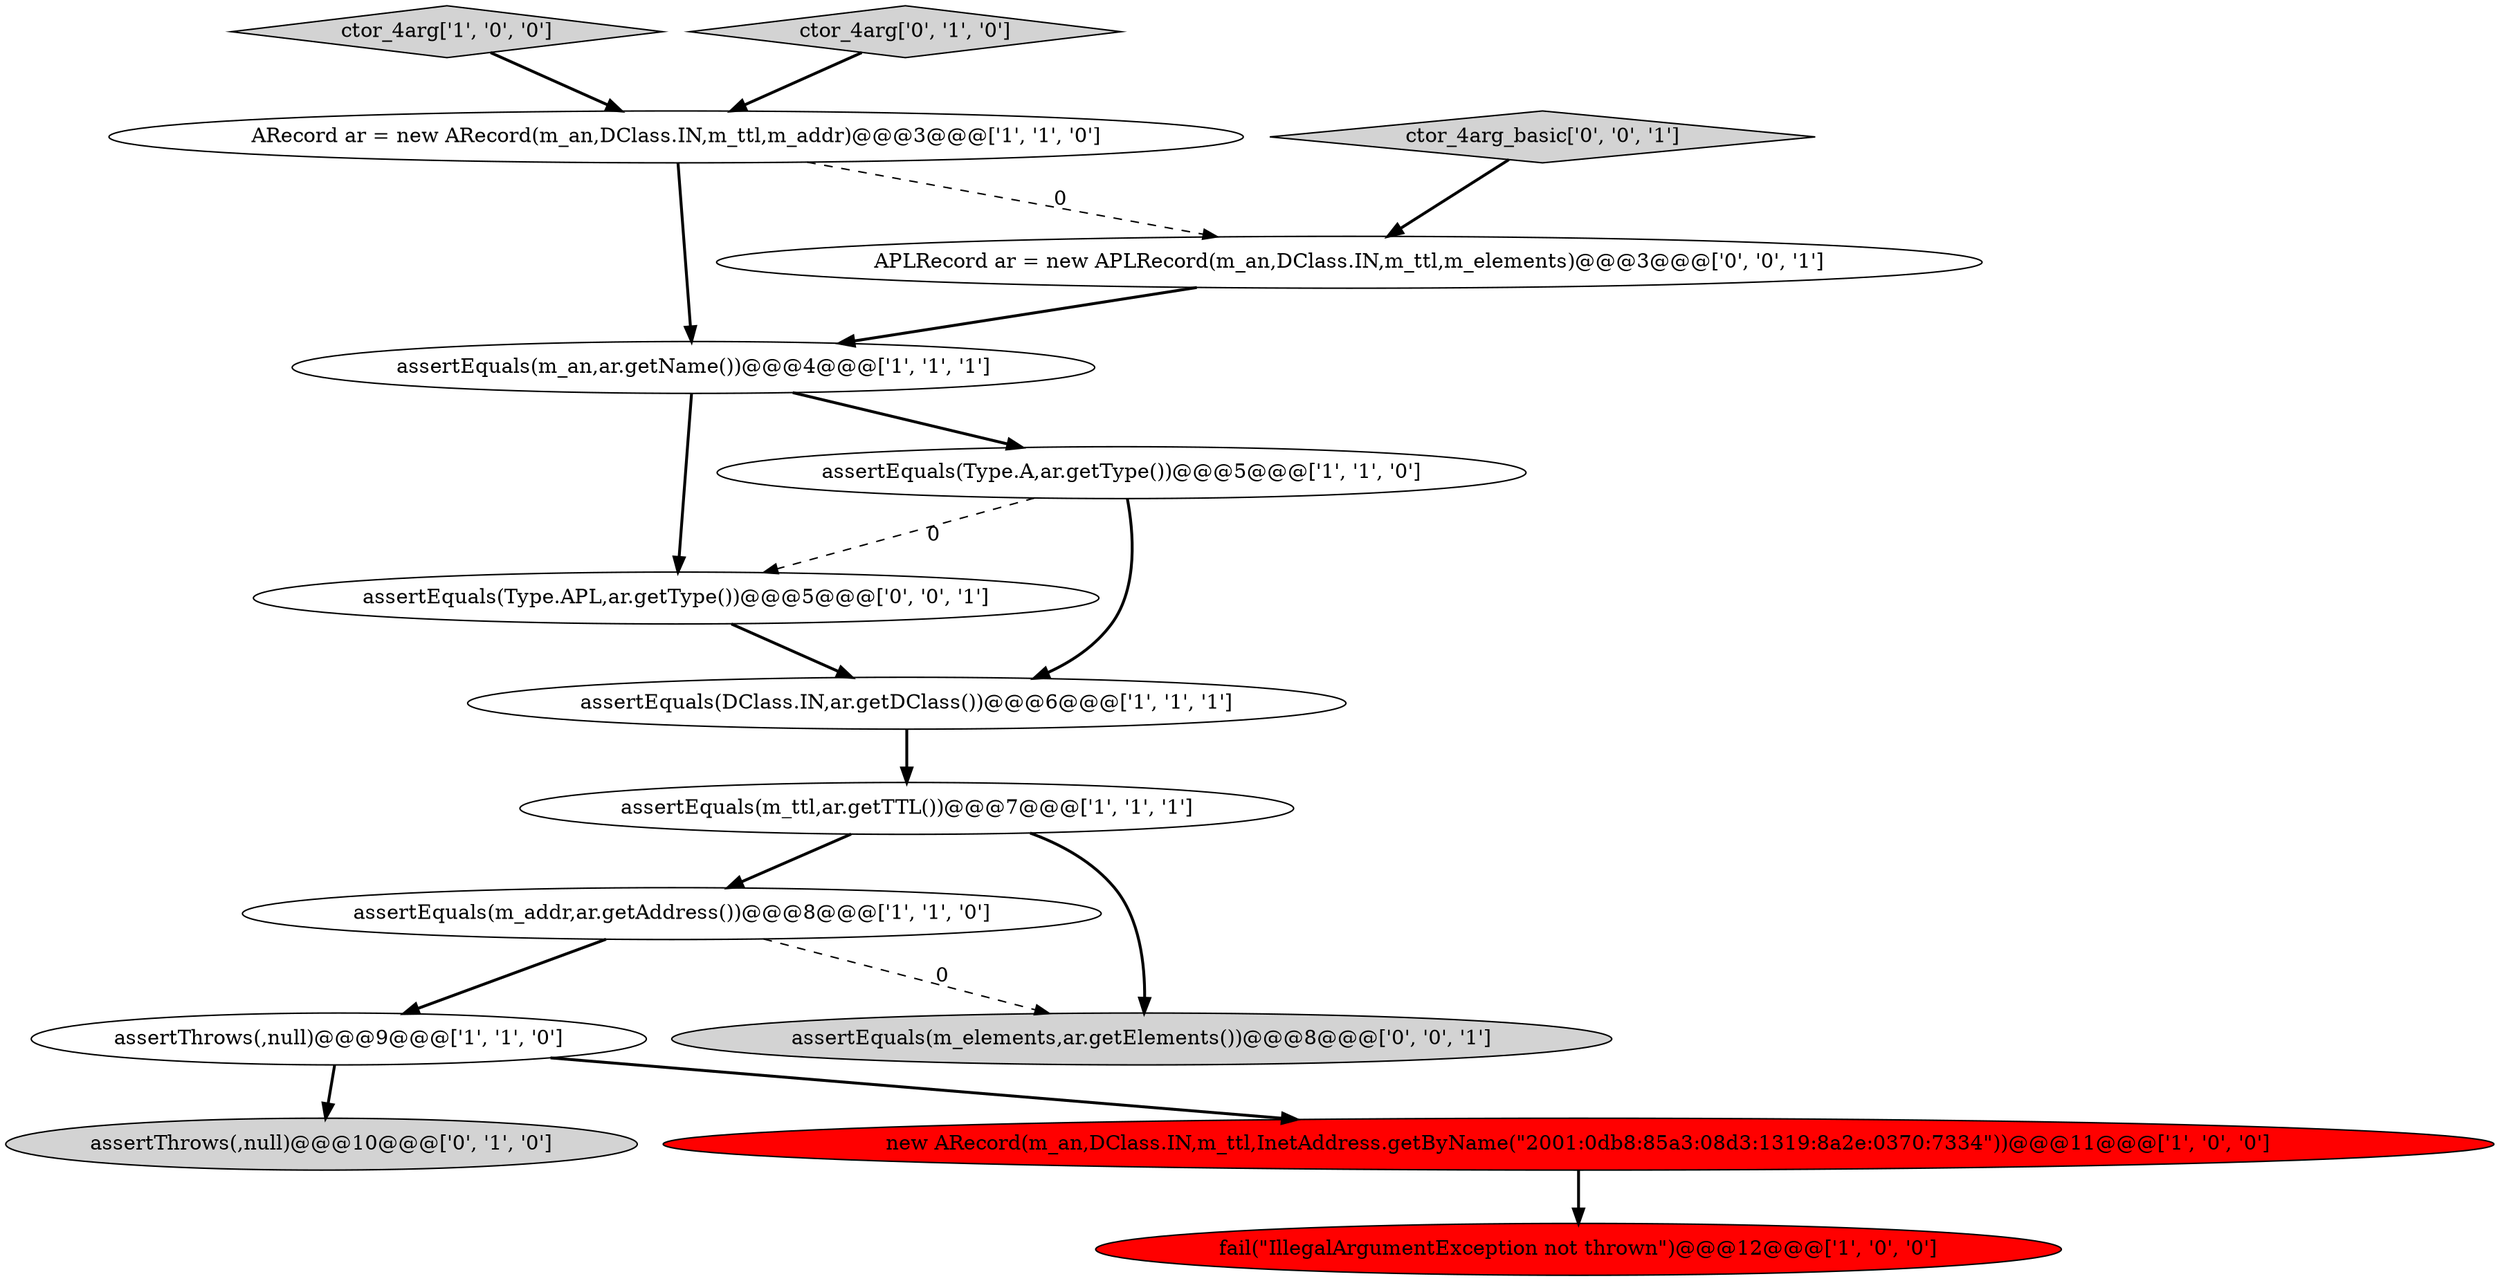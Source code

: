 digraph {
11 [style = filled, label = "assertThrows(,null)@@@10@@@['0', '1', '0']", fillcolor = lightgray, shape = ellipse image = "AAA0AAABBB2BBB"];
2 [style = filled, label = "fail(\"IllegalArgumentException not thrown\")@@@12@@@['1', '0', '0']", fillcolor = red, shape = ellipse image = "AAA1AAABBB1BBB"];
12 [style = filled, label = "APLRecord ar = new APLRecord(m_an,DClass.IN,m_ttl,m_elements)@@@3@@@['0', '0', '1']", fillcolor = white, shape = ellipse image = "AAA0AAABBB3BBB"];
5 [style = filled, label = "assertThrows(,null)@@@9@@@['1', '1', '0']", fillcolor = white, shape = ellipse image = "AAA0AAABBB1BBB"];
1 [style = filled, label = "assertEquals(m_addr,ar.getAddress())@@@8@@@['1', '1', '0']", fillcolor = white, shape = ellipse image = "AAA0AAABBB1BBB"];
0 [style = filled, label = "assertEquals(m_an,ar.getName())@@@4@@@['1', '1', '1']", fillcolor = white, shape = ellipse image = "AAA0AAABBB1BBB"];
14 [style = filled, label = "assertEquals(m_elements,ar.getElements())@@@8@@@['0', '0', '1']", fillcolor = lightgray, shape = ellipse image = "AAA0AAABBB3BBB"];
15 [style = filled, label = "assertEquals(Type.APL,ar.getType())@@@5@@@['0', '0', '1']", fillcolor = white, shape = ellipse image = "AAA0AAABBB3BBB"];
3 [style = filled, label = "assertEquals(DClass.IN,ar.getDClass())@@@6@@@['1', '1', '1']", fillcolor = white, shape = ellipse image = "AAA0AAABBB1BBB"];
6 [style = filled, label = "ARecord ar = new ARecord(m_an,DClass.IN,m_ttl,m_addr)@@@3@@@['1', '1', '0']", fillcolor = white, shape = ellipse image = "AAA0AAABBB1BBB"];
7 [style = filled, label = "ctor_4arg['1', '0', '0']", fillcolor = lightgray, shape = diamond image = "AAA0AAABBB1BBB"];
8 [style = filled, label = "assertEquals(m_ttl,ar.getTTL())@@@7@@@['1', '1', '1']", fillcolor = white, shape = ellipse image = "AAA0AAABBB1BBB"];
10 [style = filled, label = "ctor_4arg['0', '1', '0']", fillcolor = lightgray, shape = diamond image = "AAA0AAABBB2BBB"];
13 [style = filled, label = "ctor_4arg_basic['0', '0', '1']", fillcolor = lightgray, shape = diamond image = "AAA0AAABBB3BBB"];
4 [style = filled, label = "new ARecord(m_an,DClass.IN,m_ttl,InetAddress.getByName(\"2001:0db8:85a3:08d3:1319:8a2e:0370:7334\"))@@@11@@@['1', '0', '0']", fillcolor = red, shape = ellipse image = "AAA1AAABBB1BBB"];
9 [style = filled, label = "assertEquals(Type.A,ar.getType())@@@5@@@['1', '1', '0']", fillcolor = white, shape = ellipse image = "AAA0AAABBB1BBB"];
1->5 [style = bold, label=""];
9->3 [style = bold, label=""];
8->1 [style = bold, label=""];
8->14 [style = bold, label=""];
0->9 [style = bold, label=""];
5->11 [style = bold, label=""];
6->0 [style = bold, label=""];
13->12 [style = bold, label=""];
4->2 [style = bold, label=""];
15->3 [style = bold, label=""];
1->14 [style = dashed, label="0"];
12->0 [style = bold, label=""];
10->6 [style = bold, label=""];
3->8 [style = bold, label=""];
0->15 [style = bold, label=""];
5->4 [style = bold, label=""];
7->6 [style = bold, label=""];
9->15 [style = dashed, label="0"];
6->12 [style = dashed, label="0"];
}
